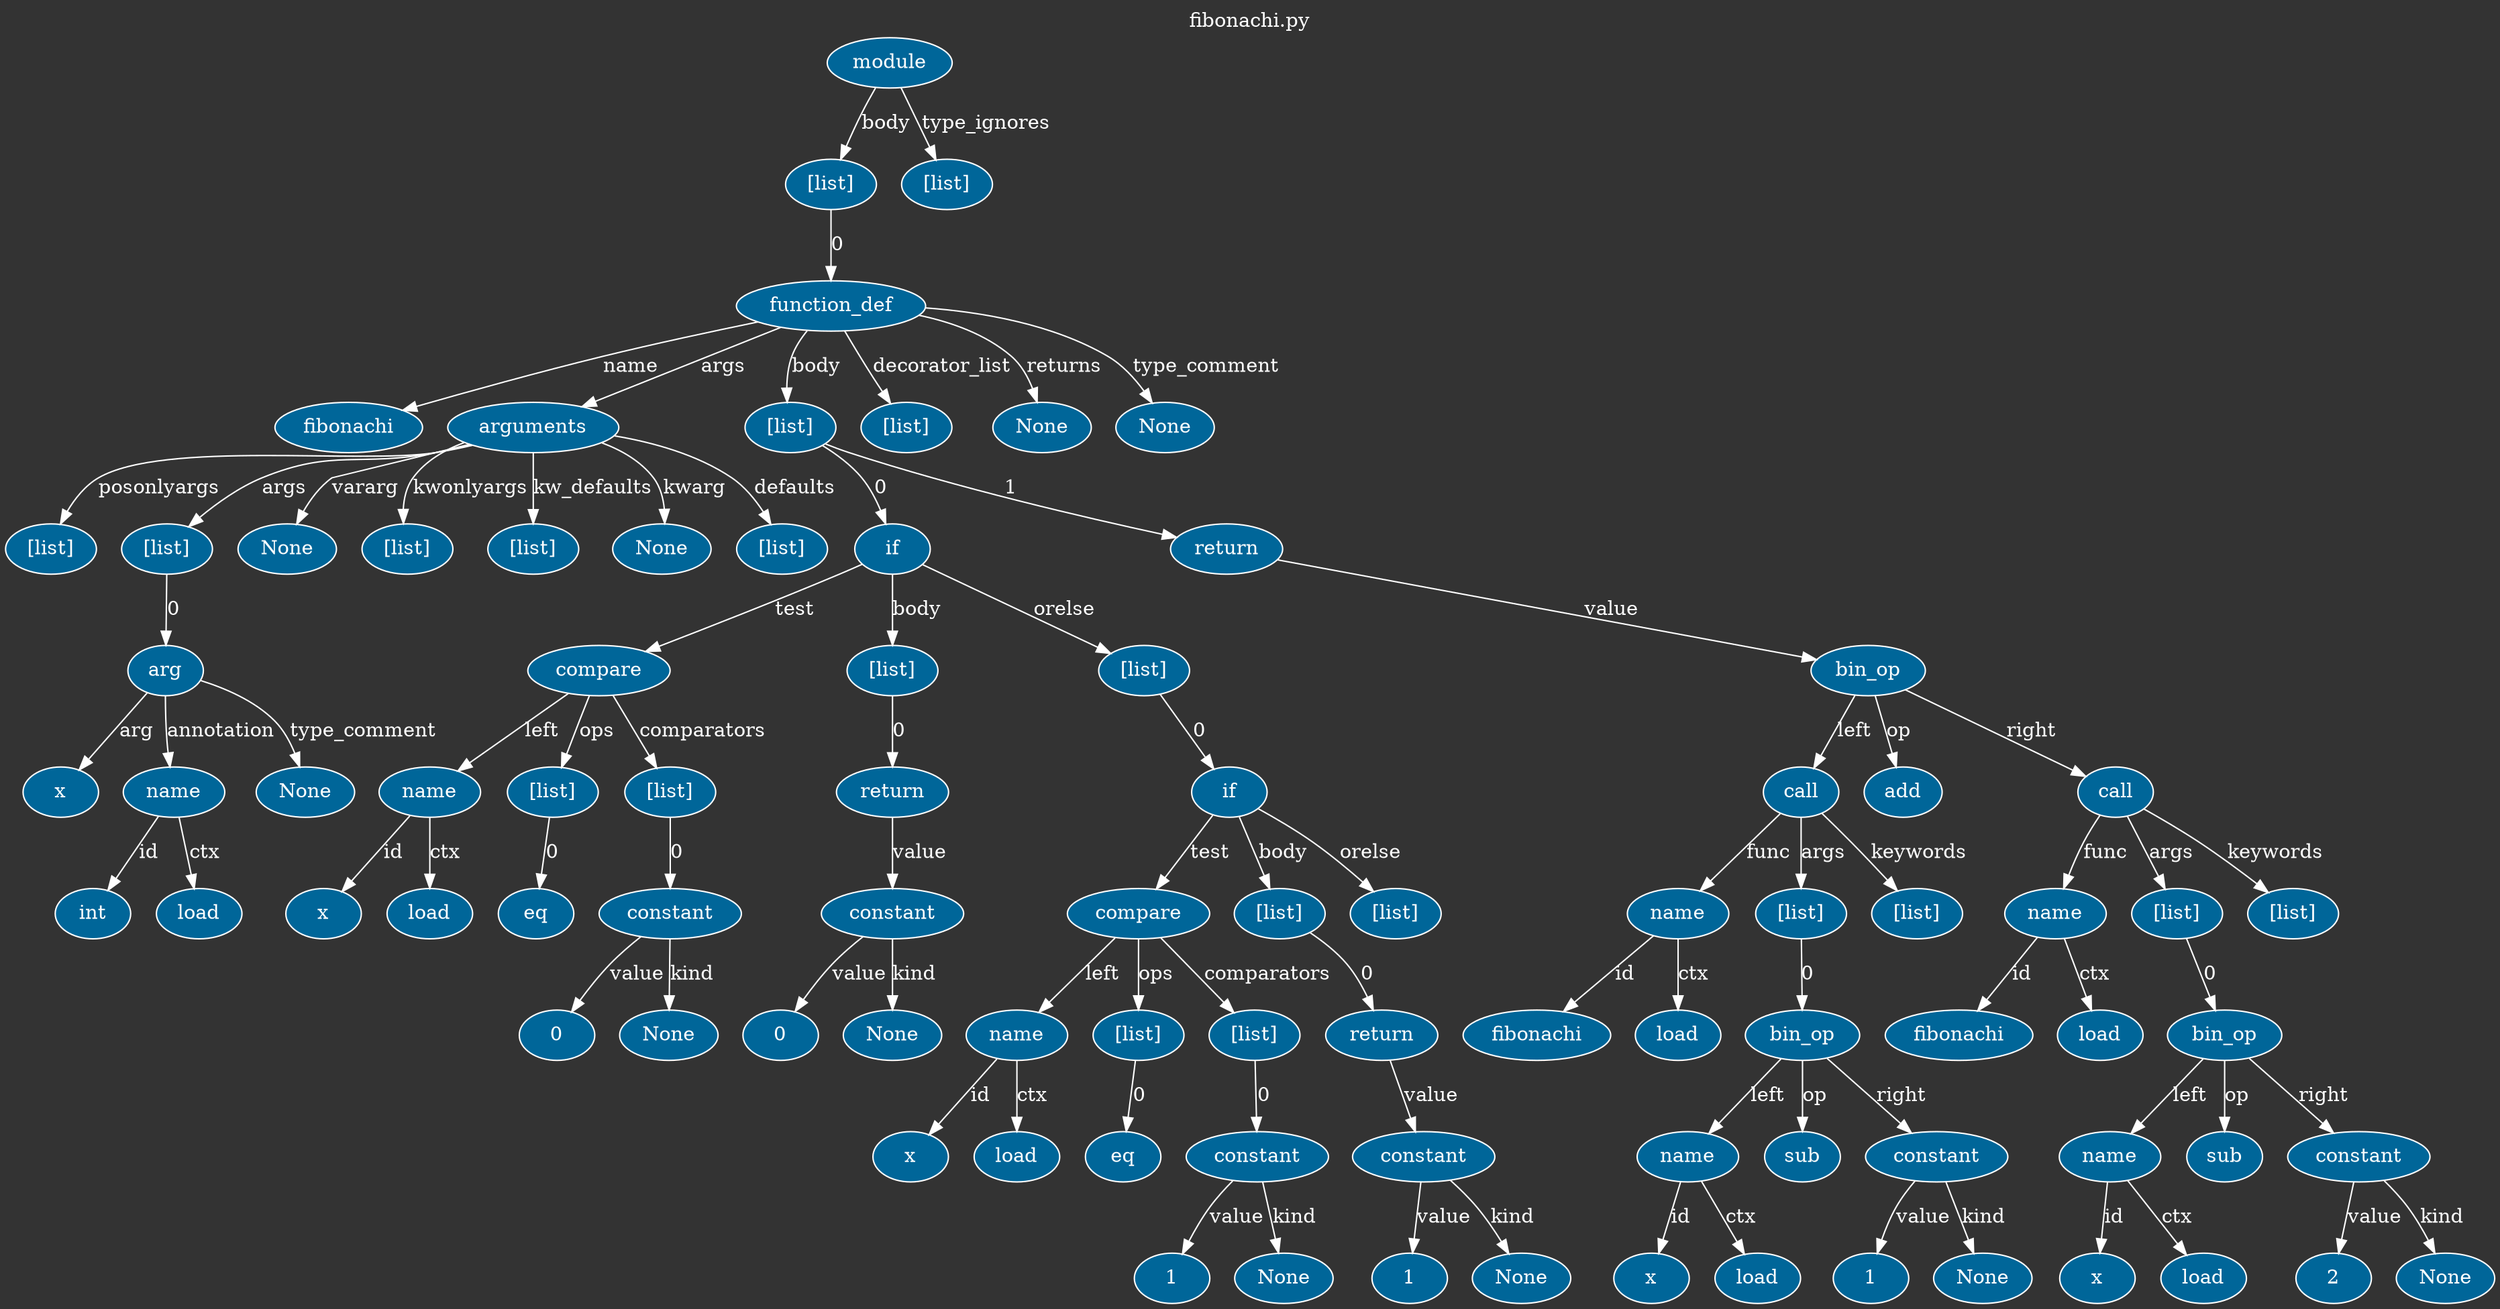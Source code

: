 digraph {
	graph [bgcolor="#333333" fontcolor=white label="fibonachi.py" labelloc=t margin=0]
	node [color=white fillcolor="#006699" fontcolor=white style=filled]
	edge [color=white fontcolor=white]
	2397032802048 [label=module]
	2397032798720 [label="[list]"]
	2397032802304 [label=function_def]
	"359952c4-5fef-41bd-ab77-e69aecee00e0" [label=fibonachi]
	2397032802304 -> "359952c4-5fef-41bd-ab77-e69aecee00e0" [label=name]
	2397032802368 [label=arguments]
	2397032802944 [label="[list]"]
	2397032802368 -> 2397032802944 [label=posonlyargs]
	2397032803328 [label="[list]"]
	2397032803520 [label=arg]
	"84d9f41c-90db-4a98-9f1e-f88230ab744e" [label=x]
	2397032803520 -> "84d9f41c-90db-4a98-9f1e-f88230ab744e" [label=arg]
	2397032803264 [label=name]
	"51dd73a2-645e-45a1-bcd9-62874eb37112" [label=int]
	2397032803264 -> "51dd73a2-645e-45a1-bcd9-62874eb37112" [label=id]
	2397031755328 [label=load]
	2397032803264 -> 2397031755328 [label=ctx]
	2397032803520 -> 2397032803264 [label=annotation]
	"9a670e54-7235-471b-8792-0894fdd0227e" [label=None]
	2397032803520 -> "9a670e54-7235-471b-8792-0894fdd0227e" [label=type_comment]
	2397032803328 -> 2397032803520 [label=0]
	2397032802368 -> 2397032803328 [label=args]
	"6e7a7ec8-2dec-49b4-b8b4-9c838d097f15" [label=None]
	2397032802368 -> "6e7a7ec8-2dec-49b4-b8b4-9c838d097f15" [label=vararg]
	2397032792448 [label="[list]"]
	2397032802368 -> 2397032792448 [label=kwonlyargs]
	2397032803200 [label="[list]"]
	2397032802368 -> 2397032803200 [label=kw_defaults]
	"c35a90c3-5a72-40bc-9b09-a11417a174d9" [label=None]
	2397032802368 -> "c35a90c3-5a72-40bc-9b09-a11417a174d9" [label=kwarg]
	2397032803584 [label="[list]"]
	2397032802368 -> 2397032803584 [label=defaults]
	2397032802304 -> 2397032802368 [label=args]
	2397032802112 [label="[list]"]
	2397032805376 [label=if]
	2397032805568 [label=compare]
	2397032805760 [label=name]
	"474ec2a2-eb41-4cbe-a69a-ba2770961398" [label=x]
	2397032805760 -> "474ec2a2-eb41-4cbe-a69a-ba2770961398" [label=id]
	2397032806080 [label=load]
	2397032805760 -> 2397032806080 [label=ctx]
	2397032805568 -> 2397032805760 [label=left]
	2397032799104 [label="[list]"]
	2397032806528 [label=eq]
	2397032799104 -> 2397032806528 [label=0]
	2397032805568 -> 2397032799104 [label=ops]
	2397032803456 [label="[list]"]
	2397032806848 [label=constant]
	"128e6e9b-946e-44e7-8d7d-7fb3cbec9677" [label=0]
	2397032806848 -> "128e6e9b-946e-44e7-8d7d-7fb3cbec9677" [label=value]
	"1d236ad1-2610-4ee0-9607-38367553dd95" [label=None]
	2397032806848 -> "1d236ad1-2610-4ee0-9607-38367553dd95" [label=kind]
	2397032803456 -> 2397032806848 [label=0]
	2397032805568 -> 2397032803456 [label=comparators]
	2397032805376 -> 2397032805568 [label=test]
	2397032806976 [label="[list]"]
	2397032807616 [label=return]
	2397032807872 [label=constant]
	"cf42b83e-b53e-43a0-8e2f-9fde7d48bd09" [label=0]
	2397032807872 -> "cf42b83e-b53e-43a0-8e2f-9fde7d48bd09" [label=value]
	"8bd1c612-0ea5-4931-bc47-a887a314a486" [label=None]
	2397032807872 -> "8bd1c612-0ea5-4931-bc47-a887a314a486" [label=kind]
	2397032807616 -> 2397032807872 [label=value]
	2397032806976 -> 2397032807616 [label=0]
	2397032805376 -> 2397032806976 [label=body]
	2397032807744 [label="[list]"]
	2397032874176 [label=if]
	2397032874432 [label=compare]
	2397032874624 [label=name]
	"3977888c-6f14-456a-bf75-8142a80f5ed3" [label=x]
	2397032874624 -> "3977888c-6f14-456a-bf75-8142a80f5ed3" [label=id]
	2397032874944 [label=load]
	2397032874624 -> 2397032874944 [label=ctx]
	2397032874432 -> 2397032874624 [label=left]
	2397032874304 [label="[list]"]
	2397032875392 [label=eq]
	2397032874304 -> 2397032875392 [label=0]
	2397032874432 -> 2397032874304 [label=ops]
	2397032875520 [label="[list]"]
	2397032875776 [label=constant]
	"0d388b4f-9676-4201-b9f8-2f7525e3e630" [label=1]
	2397032875776 -> "0d388b4f-9676-4201-b9f8-2f7525e3e630" [label=value]
	"11360987-0ea2-4cad-a2e8-0c21c14b528b" [label=None]
	2397032875776 -> "11360987-0ea2-4cad-a2e8-0c21c14b528b" [label=kind]
	2397032875520 -> 2397032875776 [label=0]
	2397032874432 -> 2397032875520 [label=comparators]
	2397032874176 -> 2397032874432 [label=test]
	2397032875904 [label="[list]"]
	2397032876544 [label=return]
	2397032876800 [label=constant]
	"c1cb0558-9a51-482b-952d-d9deb95d94a7" [label=1]
	2397032876800 -> "c1cb0558-9a51-482b-952d-d9deb95d94a7" [label=value]
	"adc0faff-1996-486b-a84b-9caa135c3552" [label=None]
	2397032876800 -> "adc0faff-1996-486b-a84b-9caa135c3552" [label=kind]
	2397032876544 -> 2397032876800 [label=value]
	2397032875904 -> 2397032876544 [label=0]
	2397032874176 -> 2397032875904 [label=body]
	2397032876672 [label="[list]"]
	2397032874176 -> 2397032876672 [label=orelse]
	2397032807744 -> 2397032874176 [label=0]
	2397032805376 -> 2397032807744 [label=orelse]
	2397032802112 -> 2397032805376 [label=0]
	2397032877824 [label=return]
	2397032878016 [label=bin_op]
	2397032878208 [label=call]
	2397032878400 [label=name]
	"2034794e-efca-4e3f-9f39-846ca8eea590" [label=fibonachi]
	2397032878400 -> "2034794e-efca-4e3f-9f39-846ca8eea590" [label=id]
	2397032878720 [label=load]
	2397032878400 -> 2397032878720 [label=ctx]
	2397032878208 -> 2397032878400 [label=func]
	2397032877568 [label="[list]"]
	2397032879168 [label=bin_op]
	2397032879424 [label=name]
	"ca7977b4-90ab-453c-aa12-621d520ba0ef" [label=x]
	2397032879424 -> "ca7977b4-90ab-453c-aa12-621d520ba0ef" [label=id]
	2397032879744 [label=load]
	2397032879424 -> 2397032879744 [label=ctx]
	2397032879168 -> 2397032879424 [label=left]
	2397032880192 [label=sub]
	2397032879168 -> 2397032880192 [label=op]
	2397032880512 [label=constant]
	"704d8a75-23b6-4520-819a-422fcf037abc" [label=1]
	2397032880512 -> "704d8a75-23b6-4520-819a-422fcf037abc" [label=value]
	"1409c756-e819-428e-8b74-a7e0c7e79f2e" [label=None]
	2397032880512 -> "1409c756-e819-428e-8b74-a7e0c7e79f2e" [label=kind]
	2397032879168 -> 2397032880512 [label=right]
	2397032877568 -> 2397032879168 [label=0]
	2397032878208 -> 2397032877568 [label=args]
	2397032879296 [label="[list]"]
	2397032878208 -> 2397032879296 [label=keywords]
	2397032878016 -> 2397032878208 [label=left]
	2397032881536 [label=add]
	2397032878016 -> 2397032881536 [label=op]
	2397032881856 [label=call]
	2397032882048 [label=name]
	"19e4e87c-b7ae-4fd3-9490-f0555ed86f85" [label=fibonachi]
	2397032882048 -> "19e4e87c-b7ae-4fd3-9490-f0555ed86f85" [label=id]
	2397032882368 [label=load]
	2397032882048 -> 2397032882368 [label=ctx]
	2397032881856 -> 2397032882048 [label=func]
	2397032881088 [label="[list]"]
	2397032882816 [label=bin_op]
	2397032883072 [label=name]
	"e5856775-98e1-442d-84e6-f0172dcf2528" [label=x]
	2397032883072 -> "e5856775-98e1-442d-84e6-f0172dcf2528" [label=id]
	2397032883392 [label=load]
	2397032883072 -> 2397032883392 [label=ctx]
	2397032882816 -> 2397032883072 [label=left]
	2397032883840 [label=sub]
	2397032882816 -> 2397032883840 [label=op]
	2397032884160 [label=constant]
	"f4134215-b0bc-4550-805d-c3fb598321b5" [label=2]
	2397032884160 -> "f4134215-b0bc-4550-805d-c3fb598321b5" [label=value]
	"9e912be5-074a-4e70-838d-0455c6b939b2" [label=None]
	2397032884160 -> "9e912be5-074a-4e70-838d-0455c6b939b2" [label=kind]
	2397032882816 -> 2397032884160 [label=right]
	2397032881088 -> 2397032882816 [label=0]
	2397032881856 -> 2397032881088 [label=args]
	2397032882944 [label="[list]"]
	2397032881856 -> 2397032882944 [label=keywords]
	2397032878016 -> 2397032881856 [label=right]
	2397032877824 -> 2397032878016 [label=value]
	2397032802112 -> 2397032877824 [label=1]
	2397032802304 -> 2397032802112 [label=body]
	2397032884736 [label="[list]"]
	2397032802304 -> 2397032884736 [label=decorator_list]
	"cf987367-873f-4642-ac9f-12aa1b3d2330" [label=None]
	2397032802304 -> "cf987367-873f-4642-ac9f-12aa1b3d2330" [label=returns]
	"df8adc9f-914e-4f60-94c4-f2d3bf792fab" [label=None]
	2397032802304 -> "df8adc9f-914e-4f60-94c4-f2d3bf792fab" [label=type_comment]
	2397032798720 -> 2397032802304 [label=0]
	2397032802048 -> 2397032798720 [label=body]
	2397032885184 [label="[list]"]
	2397032802048 -> 2397032885184 [label=type_ignores]
}
